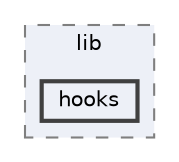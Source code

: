 digraph "hooks"
{
 // INTERACTIVE_SVG=YES
 // LATEX_PDF_SIZE
  bgcolor="transparent";
  edge [fontname=Helvetica,fontsize=10,labelfontname=Helvetica,labelfontsize=10];
  node [fontname=Helvetica,fontsize=10,shape=box,height=0.2,width=0.4];
  compound=true
  subgraph clusterdir_a5b791084e4fb7f46ead6ef200a57b6d {
    graph [ bgcolor="#edf0f7", pencolor="grey50", label="lib", fontname=Helvetica,fontsize=10 style="filled,dashed", URL="dir_a5b791084e4fb7f46ead6ef200a57b6d.html",tooltip=""]
  dir_c3f0484cfd55aabf2b5112eb77d5c1fb [label="hooks", fillcolor="#edf0f7", color="grey25", style="filled,bold", URL="dir_c3f0484cfd55aabf2b5112eb77d5c1fb.html",tooltip=""];
  }
}

